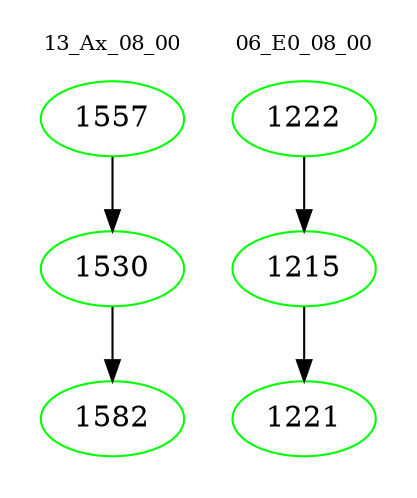 digraph{
subgraph cluster_0 {
color = white
label = "13_Ax_08_00";
fontsize=10;
T0_1557 [label="1557", color="green"]
T0_1557 -> T0_1530 [color="black"]
T0_1530 [label="1530", color="green"]
T0_1530 -> T0_1582 [color="black"]
T0_1582 [label="1582", color="green"]
}
subgraph cluster_1 {
color = white
label = "06_E0_08_00";
fontsize=10;
T1_1222 [label="1222", color="green"]
T1_1222 -> T1_1215 [color="black"]
T1_1215 [label="1215", color="green"]
T1_1215 -> T1_1221 [color="black"]
T1_1221 [label="1221", color="green"]
}
}

